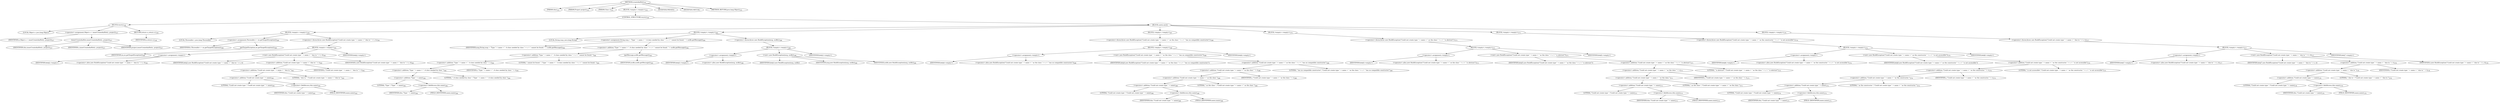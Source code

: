 digraph "createAndSet" {  
"529" [label = <(METHOD,createAndSet)<SUB>255</SUB>> ]
"33" [label = <(PARAM,this)<SUB>255</SUB>> ]
"530" [label = <(PARAM,Project project)<SUB>255</SUB>> ]
"531" [label = <(PARAM,Class c)<SUB>255</SUB>> ]
"532" [label = <(BLOCK,&lt;empty&gt;,&lt;empty&gt;)<SUB>255</SUB>> ]
"533" [label = <(CONTROL_STRUCTURE,try,try)<SUB>256</SUB>> ]
"534" [label = <(BLOCK,try,try)<SUB>256</SUB>> ]
"535" [label = <(LOCAL,Object o: java.lang.Object)> ]
"536" [label = <(&lt;operator&gt;.assignment,Object o = innerCreateAndSet(c, project))<SUB>257</SUB>> ]
"537" [label = <(IDENTIFIER,o,Object o = innerCreateAndSet(c, project))<SUB>257</SUB>> ]
"538" [label = <(innerCreateAndSet,innerCreateAndSet(c, project))<SUB>257</SUB>> ]
"32" [label = <(IDENTIFIER,this,innerCreateAndSet(c, project))<SUB>257</SUB>> ]
"539" [label = <(IDENTIFIER,c,innerCreateAndSet(c, project))<SUB>257</SUB>> ]
"540" [label = <(IDENTIFIER,project,innerCreateAndSet(c, project))<SUB>257</SUB>> ]
"541" [label = <(RETURN,return o;,return o;)<SUB>258</SUB>> ]
"542" [label = <(IDENTIFIER,o,return o;)<SUB>258</SUB>> ]
"543" [label = <(BLOCK,catch,catch)> ]
"544" [label = <(BLOCK,&lt;empty&gt;,&lt;empty&gt;)<SUB>259</SUB>> ]
"545" [label = <(LOCAL,Throwable t: java.lang.Throwable)> ]
"546" [label = <(&lt;operator&gt;.assignment,Throwable t = ex.getTargetException())<SUB>260</SUB>> ]
"547" [label = <(IDENTIFIER,t,Throwable t = ex.getTargetException())<SUB>260</SUB>> ]
"548" [label = <(getTargetException,ex.getTargetException())<SUB>260</SUB>> ]
"549" [label = <(IDENTIFIER,ex,ex.getTargetException())<SUB>260</SUB>> ]
"550" [label = <(&lt;operator&gt;.throw,throw new BuildException(&quot;Could not create type &quot; + name + &quot; due to &quot; + t, t);)<SUB>261</SUB>> ]
"551" [label = <(BLOCK,&lt;empty&gt;,&lt;empty&gt;)<SUB>261</SUB>> ]
"552" [label = <(&lt;operator&gt;.assignment,&lt;empty&gt;)> ]
"553" [label = <(IDENTIFIER,$obj2,&lt;empty&gt;)> ]
"554" [label = <(&lt;operator&gt;.alloc,new BuildException(&quot;Could not create type &quot; + name + &quot; due to &quot; + t, t))<SUB>261</SUB>> ]
"555" [label = <(&lt;init&gt;,new BuildException(&quot;Could not create type &quot; + name + &quot; due to &quot; + t, t))<SUB>261</SUB>> ]
"556" [label = <(IDENTIFIER,$obj2,new BuildException(&quot;Could not create type &quot; + name + &quot; due to &quot; + t, t))> ]
"557" [label = <(&lt;operator&gt;.addition,&quot;Could not create type &quot; + name + &quot; due to &quot; + t)<SUB>262</SUB>> ]
"558" [label = <(&lt;operator&gt;.addition,&quot;Could not create type &quot; + name + &quot; due to &quot;)<SUB>262</SUB>> ]
"559" [label = <(&lt;operator&gt;.addition,&quot;Could not create type &quot; + name)<SUB>262</SUB>> ]
"560" [label = <(LITERAL,&quot;Could not create type &quot;,&quot;Could not create type &quot; + name)<SUB>262</SUB>> ]
"561" [label = <(&lt;operator&gt;.fieldAccess,this.name)<SUB>262</SUB>> ]
"562" [label = <(IDENTIFIER,this,&quot;Could not create type &quot; + name)<SUB>262</SUB>> ]
"563" [label = <(FIELD_IDENTIFIER,name,name)<SUB>262</SUB>> ]
"564" [label = <(LITERAL,&quot; due to &quot;,&quot;Could not create type &quot; + name + &quot; due to &quot;)<SUB>262</SUB>> ]
"565" [label = <(IDENTIFIER,t,&quot;Could not create type &quot; + name + &quot; due to &quot; + t)<SUB>262</SUB>> ]
"566" [label = <(IDENTIFIER,t,new BuildException(&quot;Could not create type &quot; + name + &quot; due to &quot; + t, t))<SUB>262</SUB>> ]
"567" [label = <(IDENTIFIER,$obj2,&lt;empty&gt;)> ]
"568" [label = <(BLOCK,&lt;empty&gt;,&lt;empty&gt;)<SUB>263</SUB>> ]
"569" [label = <(LOCAL,String msg: java.lang.String)> ]
"570" [label = <(&lt;operator&gt;.assignment,String msg = &quot;Type &quot; + name + &quot;: A class needed by class &quot; + c + &quot; cannot be found: &quot; + ncdfe.getMessage())<SUB>264</SUB>> ]
"571" [label = <(IDENTIFIER,msg,String msg = &quot;Type &quot; + name + &quot;: A class needed by class &quot; + c + &quot; cannot be found: &quot; + ncdfe.getMessage())<SUB>264</SUB>> ]
"572" [label = <(&lt;operator&gt;.addition,&quot;Type &quot; + name + &quot;: A class needed by class &quot; + c + &quot; cannot be found: &quot; + ncdfe.getMessage())<SUB>264</SUB>> ]
"573" [label = <(&lt;operator&gt;.addition,&quot;Type &quot; + name + &quot;: A class needed by class &quot; + c + &quot; cannot be found: &quot;)<SUB>264</SUB>> ]
"574" [label = <(&lt;operator&gt;.addition,&quot;Type &quot; + name + &quot;: A class needed by class &quot; + c)<SUB>264</SUB>> ]
"575" [label = <(&lt;operator&gt;.addition,&quot;Type &quot; + name + &quot;: A class needed by class &quot;)<SUB>264</SUB>> ]
"576" [label = <(&lt;operator&gt;.addition,&quot;Type &quot; + name)<SUB>264</SUB>> ]
"577" [label = <(LITERAL,&quot;Type &quot;,&quot;Type &quot; + name)<SUB>264</SUB>> ]
"578" [label = <(&lt;operator&gt;.fieldAccess,this.name)<SUB>264</SUB>> ]
"579" [label = <(IDENTIFIER,this,&quot;Type &quot; + name)<SUB>264</SUB>> ]
"580" [label = <(FIELD_IDENTIFIER,name,name)<SUB>264</SUB>> ]
"581" [label = <(LITERAL,&quot;: A class needed by class &quot;,&quot;Type &quot; + name + &quot;: A class needed by class &quot;)<SUB>264</SUB>> ]
"582" [label = <(IDENTIFIER,c,&quot;Type &quot; + name + &quot;: A class needed by class &quot; + c)<SUB>265</SUB>> ]
"583" [label = <(LITERAL,&quot; cannot be found: &quot;,&quot;Type &quot; + name + &quot;: A class needed by class &quot; + c + &quot; cannot be found: &quot;)<SUB>265</SUB>> ]
"584" [label = <(getMessage,ncdfe.getMessage())<SUB>265</SUB>> ]
"585" [label = <(IDENTIFIER,ncdfe,ncdfe.getMessage())<SUB>265</SUB>> ]
"586" [label = <(&lt;operator&gt;.throw,throw new BuildException(msg, ncdfe);)<SUB>266</SUB>> ]
"587" [label = <(BLOCK,&lt;empty&gt;,&lt;empty&gt;)<SUB>266</SUB>> ]
"588" [label = <(&lt;operator&gt;.assignment,&lt;empty&gt;)> ]
"589" [label = <(IDENTIFIER,$obj3,&lt;empty&gt;)> ]
"590" [label = <(&lt;operator&gt;.alloc,new BuildException(msg, ncdfe))<SUB>266</SUB>> ]
"591" [label = <(&lt;init&gt;,new BuildException(msg, ncdfe))<SUB>266</SUB>> ]
"592" [label = <(IDENTIFIER,$obj3,new BuildException(msg, ncdfe))> ]
"593" [label = <(IDENTIFIER,msg,new BuildException(msg, ncdfe))<SUB>266</SUB>> ]
"594" [label = <(IDENTIFIER,ncdfe,new BuildException(msg, ncdfe))<SUB>266</SUB>> ]
"595" [label = <(IDENTIFIER,$obj3,&lt;empty&gt;)> ]
"596" [label = <(BLOCK,&lt;empty&gt;,&lt;empty&gt;)<SUB>267</SUB>> ]
"597" [label = <(&lt;operator&gt;.throw,throw new BuildException(&quot;Could not create type &quot; + name + &quot; as the class &quot; + c + &quot; has no compatible constructor&quot;);)<SUB>268</SUB>> ]
"598" [label = <(BLOCK,&lt;empty&gt;,&lt;empty&gt;)<SUB>268</SUB>> ]
"599" [label = <(&lt;operator&gt;.assignment,&lt;empty&gt;)> ]
"600" [label = <(IDENTIFIER,$obj4,&lt;empty&gt;)> ]
"601" [label = <(&lt;operator&gt;.alloc,new BuildException(&quot;Could not create type &quot; + name + &quot; as the class &quot; + c + &quot; has no compatible constructor&quot;))<SUB>268</SUB>> ]
"602" [label = <(&lt;init&gt;,new BuildException(&quot;Could not create type &quot; + name + &quot; as the class &quot; + c + &quot; has no compatible constructor&quot;))<SUB>268</SUB>> ]
"603" [label = <(IDENTIFIER,$obj4,new BuildException(&quot;Could not create type &quot; + name + &quot; as the class &quot; + c + &quot; has no compatible constructor&quot;))> ]
"604" [label = <(&lt;operator&gt;.addition,&quot;Could not create type &quot; + name + &quot; as the class &quot; + c + &quot; has no compatible constructor&quot;)<SUB>268</SUB>> ]
"605" [label = <(&lt;operator&gt;.addition,&quot;Could not create type &quot; + name + &quot; as the class &quot; + c)<SUB>268</SUB>> ]
"606" [label = <(&lt;operator&gt;.addition,&quot;Could not create type &quot; + name + &quot; as the class &quot;)<SUB>268</SUB>> ]
"607" [label = <(&lt;operator&gt;.addition,&quot;Could not create type &quot; + name)<SUB>268</SUB>> ]
"608" [label = <(LITERAL,&quot;Could not create type &quot;,&quot;Could not create type &quot; + name)<SUB>268</SUB>> ]
"609" [label = <(&lt;operator&gt;.fieldAccess,this.name)<SUB>268</SUB>> ]
"610" [label = <(IDENTIFIER,this,&quot;Could not create type &quot; + name)<SUB>268</SUB>> ]
"611" [label = <(FIELD_IDENTIFIER,name,name)<SUB>268</SUB>> ]
"612" [label = <(LITERAL,&quot; as the class &quot;,&quot;Could not create type &quot; + name + &quot; as the class &quot;)<SUB>269</SUB>> ]
"613" [label = <(IDENTIFIER,c,&quot;Could not create type &quot; + name + &quot; as the class &quot; + c)<SUB>269</SUB>> ]
"614" [label = <(LITERAL,&quot; has no compatible constructor&quot;,&quot;Could not create type &quot; + name + &quot; as the class &quot; + c + &quot; has no compatible constructor&quot;)<SUB>269</SUB>> ]
"615" [label = <(IDENTIFIER,$obj4,&lt;empty&gt;)> ]
"616" [label = <(BLOCK,&lt;empty&gt;,&lt;empty&gt;)<SUB>270</SUB>> ]
"617" [label = <(&lt;operator&gt;.throw,throw new BuildException(&quot;Could not create type &quot; + name + &quot; as the class &quot; + c + &quot; is abstract&quot;);)<SUB>271</SUB>> ]
"618" [label = <(BLOCK,&lt;empty&gt;,&lt;empty&gt;)<SUB>271</SUB>> ]
"619" [label = <(&lt;operator&gt;.assignment,&lt;empty&gt;)> ]
"620" [label = <(IDENTIFIER,$obj5,&lt;empty&gt;)> ]
"621" [label = <(&lt;operator&gt;.alloc,new BuildException(&quot;Could not create type &quot; + name + &quot; as the class &quot; + c + &quot; is abstract&quot;))<SUB>271</SUB>> ]
"622" [label = <(&lt;init&gt;,new BuildException(&quot;Could not create type &quot; + name + &quot; as the class &quot; + c + &quot; is abstract&quot;))<SUB>271</SUB>> ]
"623" [label = <(IDENTIFIER,$obj5,new BuildException(&quot;Could not create type &quot; + name + &quot; as the class &quot; + c + &quot; is abstract&quot;))> ]
"624" [label = <(&lt;operator&gt;.addition,&quot;Could not create type &quot; + name + &quot; as the class &quot; + c + &quot; is abstract&quot;)<SUB>271</SUB>> ]
"625" [label = <(&lt;operator&gt;.addition,&quot;Could not create type &quot; + name + &quot; as the class &quot; + c)<SUB>271</SUB>> ]
"626" [label = <(&lt;operator&gt;.addition,&quot;Could not create type &quot; + name + &quot; as the class &quot;)<SUB>271</SUB>> ]
"627" [label = <(&lt;operator&gt;.addition,&quot;Could not create type &quot; + name)<SUB>271</SUB>> ]
"628" [label = <(LITERAL,&quot;Could not create type &quot;,&quot;Could not create type &quot; + name)<SUB>271</SUB>> ]
"629" [label = <(&lt;operator&gt;.fieldAccess,this.name)<SUB>272</SUB>> ]
"630" [label = <(IDENTIFIER,this,&quot;Could not create type &quot; + name)<SUB>272</SUB>> ]
"631" [label = <(FIELD_IDENTIFIER,name,name)<SUB>272</SUB>> ]
"632" [label = <(LITERAL,&quot; as the class &quot;,&quot;Could not create type &quot; + name + &quot; as the class &quot;)<SUB>272</SUB>> ]
"633" [label = <(IDENTIFIER,c,&quot;Could not create type &quot; + name + &quot; as the class &quot; + c)<SUB>272</SUB>> ]
"634" [label = <(LITERAL,&quot; is abstract&quot;,&quot;Could not create type &quot; + name + &quot; as the class &quot; + c + &quot; is abstract&quot;)<SUB>272</SUB>> ]
"635" [label = <(IDENTIFIER,$obj5,&lt;empty&gt;)> ]
"636" [label = <(BLOCK,&lt;empty&gt;,&lt;empty&gt;)<SUB>273</SUB>> ]
"637" [label = <(&lt;operator&gt;.throw,throw new BuildException(&quot;Could not create type &quot; + name + &quot; as the constructor &quot; + c + &quot; is not accessible&quot;);)<SUB>274</SUB>> ]
"638" [label = <(BLOCK,&lt;empty&gt;,&lt;empty&gt;)<SUB>274</SUB>> ]
"639" [label = <(&lt;operator&gt;.assignment,&lt;empty&gt;)> ]
"640" [label = <(IDENTIFIER,$obj6,&lt;empty&gt;)> ]
"641" [label = <(&lt;operator&gt;.alloc,new BuildException(&quot;Could not create type &quot; + name + &quot; as the constructor &quot; + c + &quot; is not accessible&quot;))<SUB>274</SUB>> ]
"642" [label = <(&lt;init&gt;,new BuildException(&quot;Could not create type &quot; + name + &quot; as the constructor &quot; + c + &quot; is not accessible&quot;))<SUB>274</SUB>> ]
"643" [label = <(IDENTIFIER,$obj6,new BuildException(&quot;Could not create type &quot; + name + &quot; as the constructor &quot; + c + &quot; is not accessible&quot;))> ]
"644" [label = <(&lt;operator&gt;.addition,&quot;Could not create type &quot; + name + &quot; as the constructor &quot; + c + &quot; is not accessible&quot;)<SUB>274</SUB>> ]
"645" [label = <(&lt;operator&gt;.addition,&quot;Could not create type &quot; + name + &quot; as the constructor &quot; + c)<SUB>274</SUB>> ]
"646" [label = <(&lt;operator&gt;.addition,&quot;Could not create type &quot; + name + &quot; as the constructor &quot;)<SUB>274</SUB>> ]
"647" [label = <(&lt;operator&gt;.addition,&quot;Could not create type &quot; + name)<SUB>274</SUB>> ]
"648" [label = <(LITERAL,&quot;Could not create type &quot;,&quot;Could not create type &quot; + name)<SUB>274</SUB>> ]
"649" [label = <(&lt;operator&gt;.fieldAccess,this.name)<SUB>275</SUB>> ]
"650" [label = <(IDENTIFIER,this,&quot;Could not create type &quot; + name)<SUB>275</SUB>> ]
"651" [label = <(FIELD_IDENTIFIER,name,name)<SUB>275</SUB>> ]
"652" [label = <(LITERAL,&quot; as the constructor &quot;,&quot;Could not create type &quot; + name + &quot; as the constructor &quot;)<SUB>275</SUB>> ]
"653" [label = <(IDENTIFIER,c,&quot;Could not create type &quot; + name + &quot; as the constructor &quot; + c)<SUB>275</SUB>> ]
"654" [label = <(LITERAL,&quot; is not accessible&quot;,&quot;Could not create type &quot; + name + &quot; as the constructor &quot; + c + &quot; is not accessible&quot;)<SUB>275</SUB>> ]
"655" [label = <(IDENTIFIER,$obj6,&lt;empty&gt;)> ]
"656" [label = <(BLOCK,&lt;empty&gt;,&lt;empty&gt;)<SUB>276</SUB>> ]
"657" [label = <(&lt;operator&gt;.throw,throw new BuildException(&quot;Could not create type &quot; + name + &quot; due to &quot; + t, t);)<SUB>277</SUB>> ]
"658" [label = <(BLOCK,&lt;empty&gt;,&lt;empty&gt;)<SUB>277</SUB>> ]
"659" [label = <(&lt;operator&gt;.assignment,&lt;empty&gt;)> ]
"660" [label = <(IDENTIFIER,$obj7,&lt;empty&gt;)> ]
"661" [label = <(&lt;operator&gt;.alloc,new BuildException(&quot;Could not create type &quot; + name + &quot; due to &quot; + t, t))<SUB>277</SUB>> ]
"662" [label = <(&lt;init&gt;,new BuildException(&quot;Could not create type &quot; + name + &quot; due to &quot; + t, t))<SUB>277</SUB>> ]
"663" [label = <(IDENTIFIER,$obj7,new BuildException(&quot;Could not create type &quot; + name + &quot; due to &quot; + t, t))> ]
"664" [label = <(&lt;operator&gt;.addition,&quot;Could not create type &quot; + name + &quot; due to &quot; + t)<SUB>278</SUB>> ]
"665" [label = <(&lt;operator&gt;.addition,&quot;Could not create type &quot; + name + &quot; due to &quot;)<SUB>278</SUB>> ]
"666" [label = <(&lt;operator&gt;.addition,&quot;Could not create type &quot; + name)<SUB>278</SUB>> ]
"667" [label = <(LITERAL,&quot;Could not create type &quot;,&quot;Could not create type &quot; + name)<SUB>278</SUB>> ]
"668" [label = <(&lt;operator&gt;.fieldAccess,this.name)<SUB>278</SUB>> ]
"669" [label = <(IDENTIFIER,this,&quot;Could not create type &quot; + name)<SUB>278</SUB>> ]
"670" [label = <(FIELD_IDENTIFIER,name,name)<SUB>278</SUB>> ]
"671" [label = <(LITERAL,&quot; due to &quot;,&quot;Could not create type &quot; + name + &quot; due to &quot;)<SUB>278</SUB>> ]
"672" [label = <(IDENTIFIER,t,&quot;Could not create type &quot; + name + &quot; due to &quot; + t)<SUB>278</SUB>> ]
"673" [label = <(IDENTIFIER,t,new BuildException(&quot;Could not create type &quot; + name + &quot; due to &quot; + t, t))<SUB>278</SUB>> ]
"674" [label = <(IDENTIFIER,$obj7,&lt;empty&gt;)> ]
"675" [label = <(MODIFIER,PRIVATE)> ]
"676" [label = <(MODIFIER,VIRTUAL)> ]
"677" [label = <(METHOD_RETURN,java.lang.Object)<SUB>255</SUB>> ]
  "529" -> "33" 
  "529" -> "530" 
  "529" -> "531" 
  "529" -> "532" 
  "529" -> "675" 
  "529" -> "676" 
  "529" -> "677" 
  "532" -> "533" 
  "533" -> "534" 
  "533" -> "543" 
  "534" -> "535" 
  "534" -> "536" 
  "534" -> "541" 
  "536" -> "537" 
  "536" -> "538" 
  "538" -> "32" 
  "538" -> "539" 
  "538" -> "540" 
  "541" -> "542" 
  "543" -> "544" 
  "543" -> "568" 
  "543" -> "596" 
  "543" -> "616" 
  "543" -> "636" 
  "543" -> "656" 
  "544" -> "545" 
  "544" -> "546" 
  "544" -> "550" 
  "546" -> "547" 
  "546" -> "548" 
  "548" -> "549" 
  "550" -> "551" 
  "551" -> "552" 
  "551" -> "555" 
  "551" -> "567" 
  "552" -> "553" 
  "552" -> "554" 
  "555" -> "556" 
  "555" -> "557" 
  "555" -> "566" 
  "557" -> "558" 
  "557" -> "565" 
  "558" -> "559" 
  "558" -> "564" 
  "559" -> "560" 
  "559" -> "561" 
  "561" -> "562" 
  "561" -> "563" 
  "568" -> "569" 
  "568" -> "570" 
  "568" -> "586" 
  "570" -> "571" 
  "570" -> "572" 
  "572" -> "573" 
  "572" -> "584" 
  "573" -> "574" 
  "573" -> "583" 
  "574" -> "575" 
  "574" -> "582" 
  "575" -> "576" 
  "575" -> "581" 
  "576" -> "577" 
  "576" -> "578" 
  "578" -> "579" 
  "578" -> "580" 
  "584" -> "585" 
  "586" -> "587" 
  "587" -> "588" 
  "587" -> "591" 
  "587" -> "595" 
  "588" -> "589" 
  "588" -> "590" 
  "591" -> "592" 
  "591" -> "593" 
  "591" -> "594" 
  "596" -> "597" 
  "597" -> "598" 
  "598" -> "599" 
  "598" -> "602" 
  "598" -> "615" 
  "599" -> "600" 
  "599" -> "601" 
  "602" -> "603" 
  "602" -> "604" 
  "604" -> "605" 
  "604" -> "614" 
  "605" -> "606" 
  "605" -> "613" 
  "606" -> "607" 
  "606" -> "612" 
  "607" -> "608" 
  "607" -> "609" 
  "609" -> "610" 
  "609" -> "611" 
  "616" -> "617" 
  "617" -> "618" 
  "618" -> "619" 
  "618" -> "622" 
  "618" -> "635" 
  "619" -> "620" 
  "619" -> "621" 
  "622" -> "623" 
  "622" -> "624" 
  "624" -> "625" 
  "624" -> "634" 
  "625" -> "626" 
  "625" -> "633" 
  "626" -> "627" 
  "626" -> "632" 
  "627" -> "628" 
  "627" -> "629" 
  "629" -> "630" 
  "629" -> "631" 
  "636" -> "637" 
  "637" -> "638" 
  "638" -> "639" 
  "638" -> "642" 
  "638" -> "655" 
  "639" -> "640" 
  "639" -> "641" 
  "642" -> "643" 
  "642" -> "644" 
  "644" -> "645" 
  "644" -> "654" 
  "645" -> "646" 
  "645" -> "653" 
  "646" -> "647" 
  "646" -> "652" 
  "647" -> "648" 
  "647" -> "649" 
  "649" -> "650" 
  "649" -> "651" 
  "656" -> "657" 
  "657" -> "658" 
  "658" -> "659" 
  "658" -> "662" 
  "658" -> "674" 
  "659" -> "660" 
  "659" -> "661" 
  "662" -> "663" 
  "662" -> "664" 
  "662" -> "673" 
  "664" -> "665" 
  "664" -> "672" 
  "665" -> "666" 
  "665" -> "671" 
  "666" -> "667" 
  "666" -> "668" 
  "668" -> "669" 
  "668" -> "670" 
}
